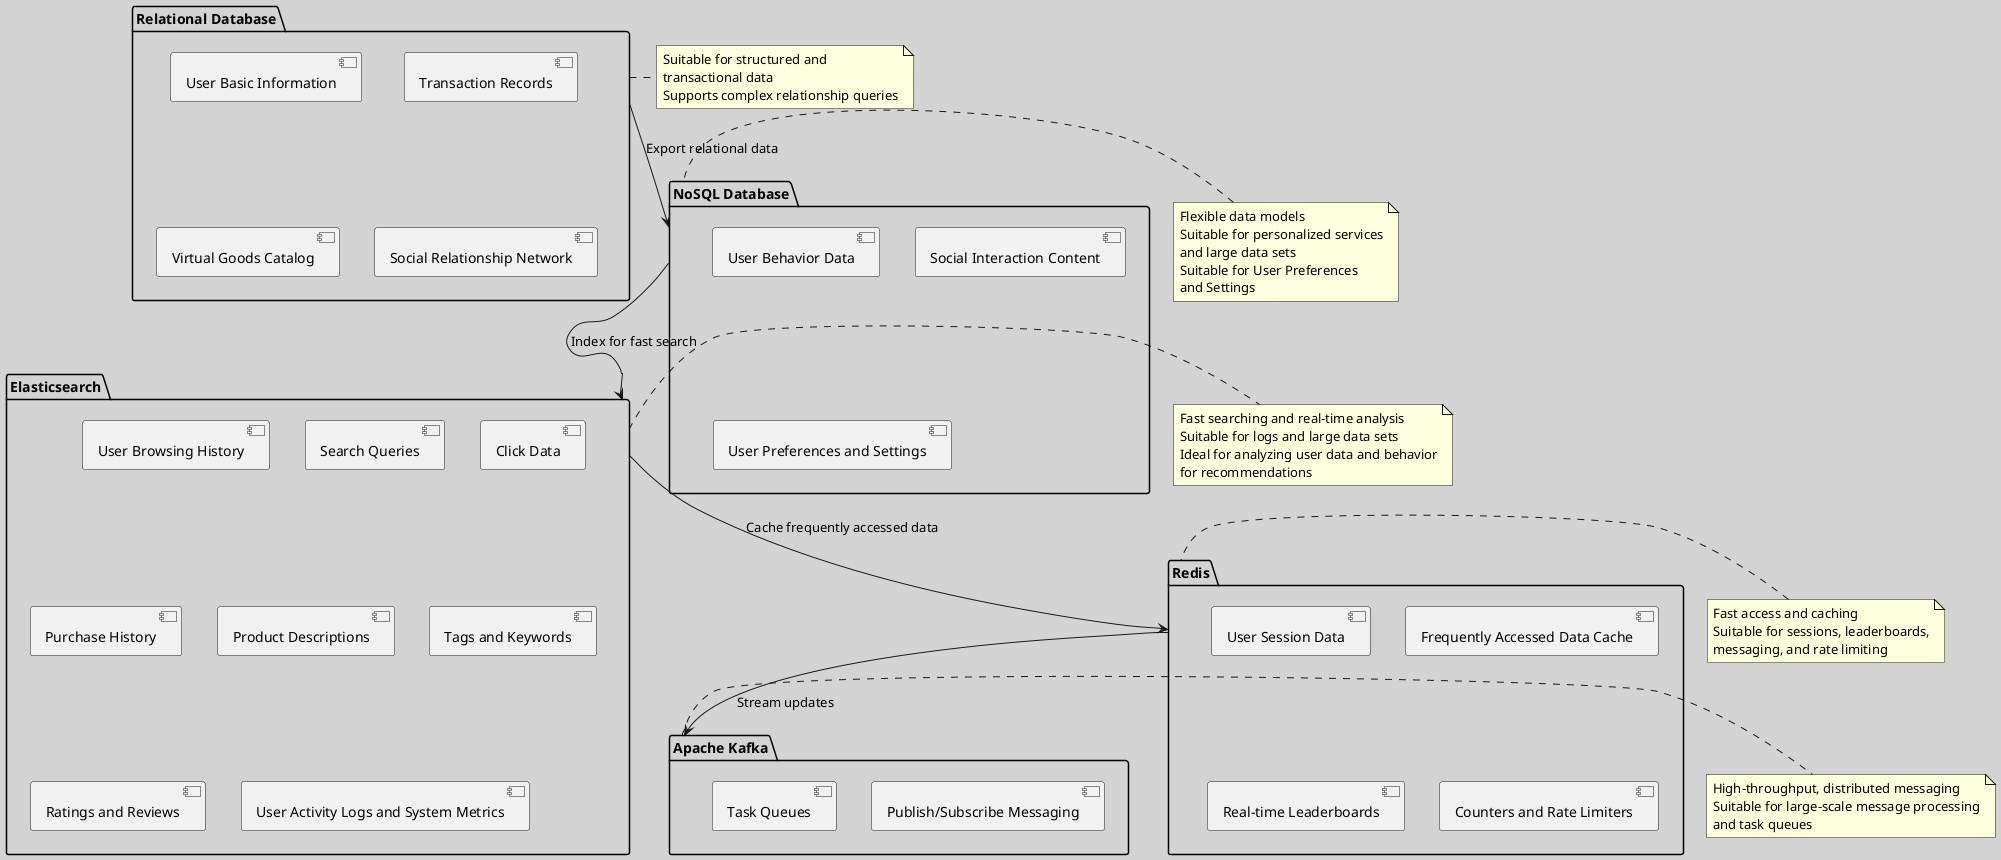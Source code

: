 @startuml
skinparam backgroundColor #D3D3D3

package "Relational Database" as RDB {
    [User Basic Information]
    [Transaction Records]
    [Virtual Goods Catalog]
    [Social Relationship Network]
}
note right of RDB
  Suitable for structured and
  transactional data
  Supports complex relationship queries
end note

package "NoSQL Database" as NoSQL {
    [User Behavior Data]
    [Social Interaction Content]
    [User Preferences and Settings]
}
note left of NoSQL
  Flexible data models
  Suitable for personalized services
  and large data sets
  Suitable for User Preferences
  and Settings
end note

package "Elasticsearch" as ES {
    [User Browsing History]
    [Search Queries]
    [Click Data]
    [Purchase History]
    [Product Descriptions]
    [Tags and Keywords]
    [Ratings and Reviews]
    [User Activity Logs and System Metrics]
}
note right of ES
  Fast searching and real-time analysis
  Suitable for logs and large data sets
  Ideal for analyzing user data and behavior
  for recommendations
end note

package "Redis" as Redis {
    [User Session Data]
    [Frequently Accessed Data Cache]
    [Real-time Leaderboards]
    [Counters and Rate Limiters]
}
note left of Redis
  Fast access and caching
  Suitable for sessions, leaderboards,
  messaging, and rate limiting
end note

package "Apache Kafka" as Kafka {
    [Publish/Subscribe Messaging]
    [Task Queues]
}
note right of Kafka
  High-throughput, distributed messaging
  Suitable for large-scale message processing
  and task queues
end note

RDB --> NoSQL: Export relational data
NoSQL --> ES: Index for fast search
ES --> Redis: Cache frequently accessed data
Redis --> Kafka: Stream updates

@enduml
